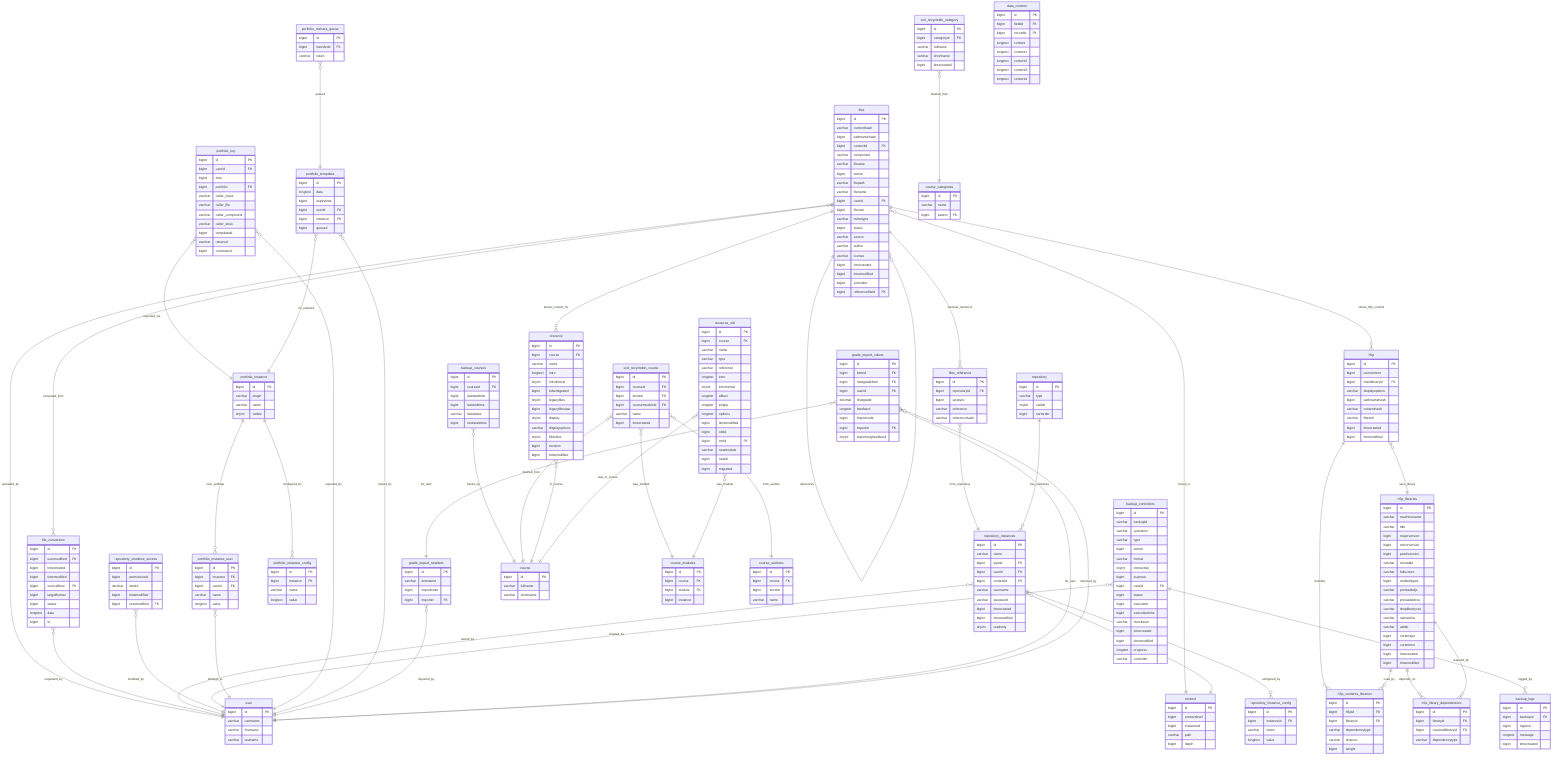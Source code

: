 erDiagram
    %% Core File Management
    files {
        bigint id PK
        varchar contenthash
        bigint pathnamehash
        bigint contextid FK
        varchar component
        varchar filearea
        bigint itemid
        varchar filepath
        varchar filename
        bigint userid FK
        bigint filesize
        varchar mimetype
        bigint status
        varchar source
        varchar author
        varchar license
        bigint timecreated
        bigint timemodified
        bigint sortorder
        bigint referencefileid FK
    }

    files_reference {
        bigint id PK
        bigint repositoryid FK
        bigint lastsync
        varchar reference
        varchar referencehash
    }

    file_conversion {
        bigint id PK
        bigint usermodified FK
        bigint timecreated
        bigint timemodified
        bigint sourcefileid FK
        bigint targetformat
        bigint status
        longtext data
        bigint id
    }

    %% Repository System
    repository {
        bigint id PK
        varchar type
        tinyint visible
        bigint sortorder
    }

    repository_instances {
        bigint id PK
        varchar name
        bigint typeid FK
        bigint userid FK
        bigint contextid FK
        varchar username
        varchar password
        bigint timecreated
        bigint timemodified
        tinyint readonly
    }

    repository_instance_config {
        bigint id PK
        bigint instanceid FK
        varchar name
        longtext value
    }

    repository_onedrive_access {
        bigint id PK
        bigint permissionid
        varchar itemid
        bigint timemodified
        bigint usermodified FK
    }

    %% Backup System
    backup_controllers {
        bigint id PK
        varchar backupid
        varchar operation
        varchar type
        bigint itemid
        varchar format
        tinyint interactive
        bigint purpose
        bigint userid FK
        bigint status
        bigint execution
        bigint executiontime
        varchar checksum
        bigint timecreated
        bigint timemodified
        longtext progress
        varchar controller
    }

    backup_courses {
        bigint id PK
        bigint courseid FK
        bigint laststarttime
        bigint lastendtime
        varchar laststatus
        bigint nextstarttime
    }

    backup_logs {
        bigint id PK
        bigint backupid FK
        bigint loglevel
        longtext message
        bigint timecreated
    }

    %% Portfolio Export System
    portfolio_instance {
        bigint id PK
        varchar plugin
        varchar name
        tinyint visible
    }

    portfolio_instance_config {
        bigint id PK
        bigint instance FK
        varchar name
        longtext value
    }

    portfolio_instance_user {
        bigint id PK
        bigint instance FK
        bigint userid FK
        varchar name
        longtext value
    }

    portfolio_log {
        bigint id PK
        bigint userid FK
        bigint time
        bigint portfolio FK
        varchar caller_class
        varchar caller_file
        varchar caller_component
        varchar caller_sha1
        bigint tempdataid
        varchar returnurl
        bigint continueurl
    }

    portfolio_tempdata {
        bigint id PK
        longtext data
        bigint expirytime
        bigint userid FK
        bigint instance FK
        bigint queued
    }

    portfolio_mahara_queue {
        bigint id PK
        bigint transferid FK
        varchar token
    }

    %% Recycle Bin
    tool_recyclebin_category {
        bigint id PK
        bigint categoryid FK
        varchar fullname
        varchar shortname
        bigint timecreated
    }

    tool_recyclebin_course {
        bigint id PK
        bigint courseid FK
        bigint section FK
        bigint coursemoduleid FK
        varchar name
        bigint timecreated
    }

    %% Content Resources
    resource {
        bigint id PK
        bigint course FK
        varchar name
        longtext intro
        tinyint introformat
        bigint tobemigrated
        tinyint legacyfiles
        bigint legacyfileslast
        tinyint display
        varchar displayoptions
        tinyint filterfiles
        bigint revision
        bigint timemodified
    }

    resource_old {
        bigint id PK
        bigint course FK
        varchar name
        varchar type
        varchar reference
        longtext intro
        tinyint introformat
        longtext alltext
        longtext popup
        longtext options
        bigint timemodified
        bigint oldid
        bigint cmid FK
        varchar newmodule
        bigint newid
        bigint migrated
    }

    %% Media and H5P Content
    h5p {
        bigint id PK
        bigint jsoncontent
        bigint mainlibraryid FK
        varchar displayoptions
        bigint pathnamehash
        varchar contenthash
        varchar filtered
        bigint timecreated
        bigint timemodified
    }

    h5p_contents_libraries {
        bigint id PK
        bigint h5pid FK
        bigint libraryid FK
        varchar dependencytype
        varchar dropcss
        bigint weight
    }

    h5p_libraries {
        bigint id PK
        varchar machinename
        varchar title
        bigint majorversion
        bigint minorversion
        bigint patchversion
        varchar runnable
        varchar fullscreen
        bigint embedtypes
        varchar preloadedjs
        varchar preloadedcss
        varchar droplibrarycss
        varchar semantics
        varchar addto
        bigint coremajor
        bigint coreminor
        bigint timecreated
        bigint timemodified
    }

    h5p_library_dependencies {
        bigint id PK
        bigint libraryid FK
        bigint requiredlibraryid FK
        varchar dependencytype
    }

    %% Import/Export Tracking
    data_content {
        bigint id PK
        bigint fieldid FK
        bigint recordid FK
        longtext content
        longtext content1
        longtext content2
        longtext content3
        longtext content4
    }

    grade_import_newitem {
        bigint id PK
        varchar itemname
        bigint importcode
        bigint importer FK
    }

    grade_import_values {
        bigint id PK
        bigint itemid FK
        bigint newgradeitem FK
        bigint userid FK
        decimal finalgrade
        longtext feedback
        bigint importcode
        bigint importer FK
        tinyint importonlyfeedback
    }

    %% Related Core Tables
    context {
        bigint id PK
        bigint contextlevel
        bigint instanceid
        varchar path
        bigint depth
    }

    user {
        bigint id PK
        varchar username
        varchar firstname
        varchar lastname
    }

    course {
        bigint id PK
        varchar fullname
        varchar shortname
    }

    course_categories {
        bigint id PK
        varchar name
        bigint parent FK
    }

    course_modules {
        bigint id PK
        bigint course FK
        bigint module FK
        bigint instance
    }

    course_sections {
        bigint id PK
        bigint course FK
        bigint section
        varchar name
    }

    %% RELATIONSHIPS

    %% File System Relationships
    files }o--|| context : "stored_in"
    files }o--|| user : "uploaded_by"
    files ||--o{ files : "references"
    files ||--o{ files_reference : "external_reference"
    files_reference }o--|| repository_instances : "from_repository"
    files ||--o{ file_conversion : "converted_from"
    file_conversion }o--|| user : "requested_by"

    %% Repository Relationships
    repository ||--o{ repository_instances : "has_instances"
    repository_instances }o--|| user : "owned_by"
    repository_instances }o--|| context : "available_in"
    repository_instances ||--o{ repository_instance_config : "configured_by"
    repository_onedrive_access }o--|| user : "modified_by"

    %% Backup Relationships
    backup_controllers }o--|| user : "initiated_by"
    backup_courses }o--|| course : "backs_up"
    backup_controllers ||--o{ backup_logs : "logged_by"

    %% Portfolio Relationships
    portfolio_instance ||--o{ portfolio_instance_config : "configured_by"
    portfolio_instance ||--o{ portfolio_instance_user : "user_settings"
    portfolio_instance_user }o--|| user : "belongs_to"
    portfolio_log }o--|| user : "exported_by"
    portfolio_log }o--|| portfolio_instance : "exported_via"
    portfolio_tempdata }o--|| user : "owned_by"
    portfolio_tempdata }o--|| portfolio_instance : "for_instance"
    portfolio_mahara_queue }o--|| portfolio_tempdata : "queues"

    %% Recycle Bin Relationships
    tool_recyclebin_category }o--|| course_categories : "deleted_from"
    tool_recyclebin_course }o--|| course : "deleted_from"
    tool_recyclebin_course }o--|| course_sections : "from_section"
    tool_recyclebin_course }o--|| course_modules : "was_module"

    %% Resource Relationships
    resource }o--|| course : "in_course"
    resource_old }o--|| course : "was_in_course"
    resource_old }o--|| course_modules : "was_module"

    %% H5P Content Relationships
    h5p }o--|| h5p_libraries : "uses_library"
    h5p ||--o{ h5p_contents_libraries : "includes"
    h5p_libraries ||--o{ h5p_contents_libraries : "used_by"
    h5p_libraries ||--o{ h5p_library_dependencies : "depends_on"
    h5p_libraries ||--o{ h5p_library_dependencies : "required_by"

    %% Import/Export Relationships
    grade_import_newitem }o--|| user : "imported_by"
    grade_import_values }o--|| grade_import_newitem : "for_item"
    grade_import_values }o--|| user : "for_user"
    grade_import_values }o--|| user : "imported_by"

    %% Content Storage in Activities
    files ||--o{ resource : "stores_content_for"
    files ||--o{ h5p : "stores_h5p_content"